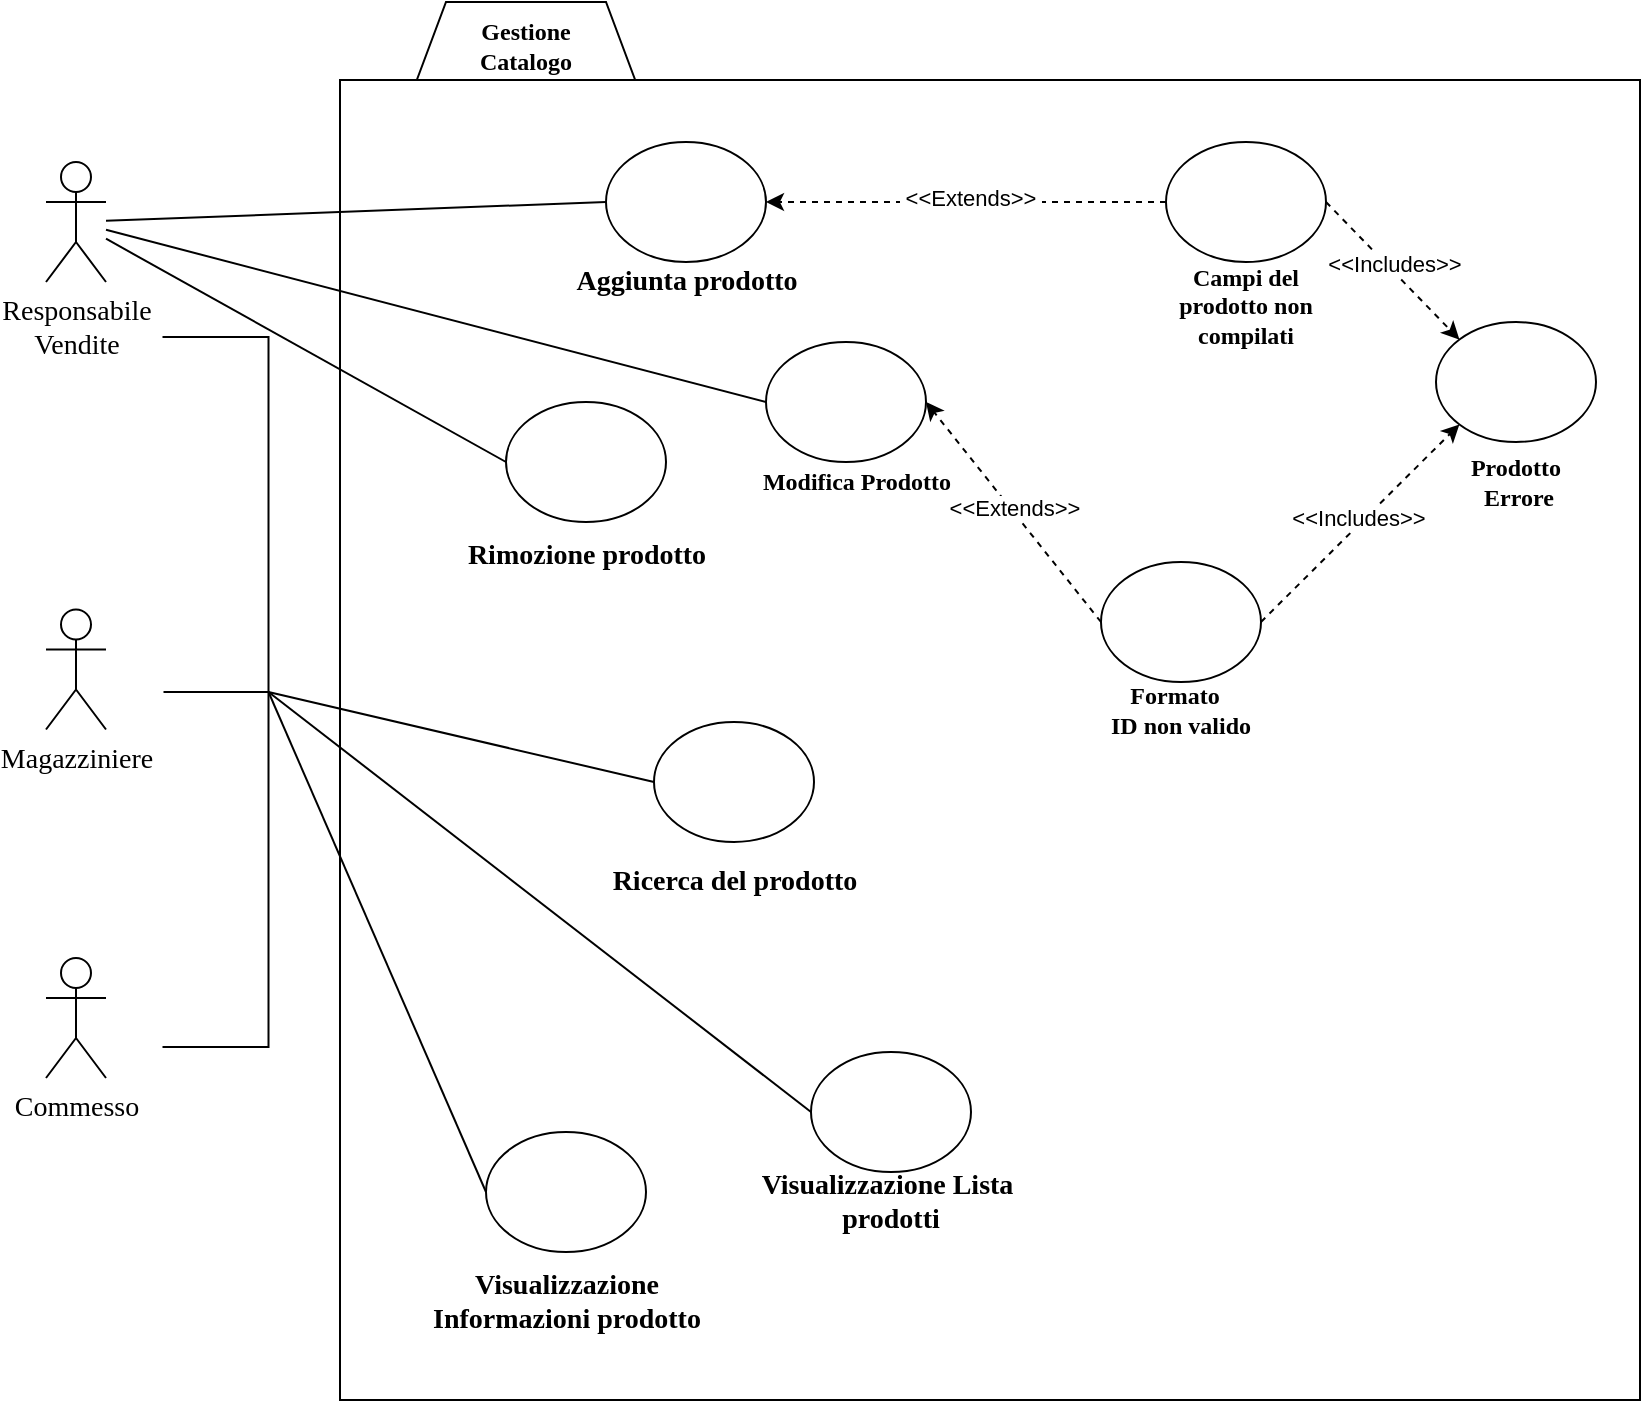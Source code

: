<mxfile version="13.10.5" type="github">
  <diagram id="jAhwxljwhNbG54JEEvyB" name="Page-1">
    <mxGraphModel dx="946" dy="645" grid="1" gridSize="10" guides="1" tooltips="1" connect="1" arrows="1" fold="1" page="1" pageScale="1" pageWidth="827" pageHeight="1169" math="0" shadow="0">
      <root>
        <mxCell id="0" />
        <mxCell id="1" parent="0" />
        <mxCell id="5G33NtFEvxfEJbMjsAAF-1" value="" style="shape=hexagon;perimeter=hexagonPerimeter2;whiteSpace=wrap;html=1;fixedSize=1;" parent="1" vertex="1">
          <mxGeometry x="210" y="60" width="120" height="107" as="geometry" />
        </mxCell>
        <mxCell id="5G33NtFEvxfEJbMjsAAF-3" value="&lt;div&gt;&lt;font style=&quot;font-size: 14px&quot; face=&quot;Times New Roman&quot;&gt;Responsabile&lt;/font&gt;&lt;/div&gt;&lt;div&gt;&lt;font style=&quot;font-size: 14px&quot; face=&quot;Times New Roman&quot;&gt;Vendite&lt;br&gt;&lt;/font&gt;&lt;/div&gt;" style="shape=umlActor;verticalLabelPosition=bottom;verticalAlign=top;html=1;outlineConnect=0;" parent="1" vertex="1">
          <mxGeometry x="30" y="140" width="30" height="60" as="geometry" />
        </mxCell>
        <mxCell id="5G33NtFEvxfEJbMjsAAF-4" value="&lt;font style=&quot;font-size: 14px&quot; face=&quot;Times New Roman&quot;&gt;Magazziniere&lt;/font&gt;" style="shape=umlActor;verticalLabelPosition=bottom;verticalAlign=top;html=1;outlineConnect=0;" parent="1" vertex="1">
          <mxGeometry x="30" y="363.75" width="30" height="60" as="geometry" />
        </mxCell>
        <mxCell id="5G33NtFEvxfEJbMjsAAF-5" value="&lt;font style=&quot;font-size: 14px&quot; face=&quot;Times New Roman&quot;&gt;Commesso&lt;/font&gt;" style="shape=umlActor;verticalLabelPosition=bottom;verticalAlign=top;html=1;outlineConnect=0;" parent="1" vertex="1">
          <mxGeometry x="30" y="538" width="30" height="60" as="geometry" />
        </mxCell>
        <mxCell id="5G33NtFEvxfEJbMjsAAF-6" value="" style="rounded=0;whiteSpace=wrap;html=1;" parent="1" vertex="1">
          <mxGeometry x="177" y="99" width="650" height="660" as="geometry" />
        </mxCell>
        <mxCell id="5G33NtFEvxfEJbMjsAAF-7" value="&lt;div&gt;&lt;br&gt;&lt;/div&gt;&lt;div&gt;&lt;br&gt;&lt;/div&gt;&lt;div&gt;&lt;br&gt;&lt;/div&gt;&lt;div&gt;&lt;br&gt;&lt;/div&gt;&lt;div&gt;&lt;br&gt;&lt;/div&gt;&lt;div&gt;&lt;br&gt;&lt;/div&gt;" style="ellipse;whiteSpace=wrap;html=1;" parent="1" vertex="1">
          <mxGeometry x="310" y="130" width="80" height="60" as="geometry" />
        </mxCell>
        <mxCell id="5G33NtFEvxfEJbMjsAAF-9" value="&lt;div&gt;&lt;br&gt;&lt;/div&gt;&lt;div&gt;&lt;br&gt;&lt;/div&gt;&lt;div&gt;&lt;br&gt;&lt;/div&gt;&lt;div&gt;&lt;br&gt;&lt;/div&gt;&lt;div&gt;&lt;br&gt;&lt;/div&gt;&lt;div&gt;&lt;br&gt;&lt;/div&gt;" style="ellipse;whiteSpace=wrap;html=1;" parent="1" vertex="1">
          <mxGeometry x="250" y="625" width="80" height="60" as="geometry" />
        </mxCell>
        <mxCell id="5G33NtFEvxfEJbMjsAAF-10" value="&lt;div&gt;&lt;font face=&quot;Times New Roman&quot;&gt;&lt;span style=&quot;font-size: 14px&quot;&gt;&lt;b&gt;Ricerca del prodotto&lt;/b&gt;&lt;/span&gt;&lt;/font&gt;&lt;/div&gt;" style="text;html=1;strokeColor=none;fillColor=none;align=center;verticalAlign=middle;whiteSpace=wrap;rounded=0;" parent="1" vertex="1">
          <mxGeometry x="302.75" y="490" width="142.5" height="20" as="geometry" />
        </mxCell>
        <mxCell id="5G33NtFEvxfEJbMjsAAF-14" value="&lt;div align=&quot;center&quot;&gt;&lt;font face=&quot;Times New Roman&quot;&gt;&lt;b&gt;Gestione&lt;/b&gt;&lt;/font&gt;&lt;/div&gt;&lt;div align=&quot;center&quot;&gt;&lt;font face=&quot;Times New Roman&quot;&gt;&lt;b&gt;Catalogo&lt;/b&gt;&lt;/font&gt;&lt;/div&gt;" style="text;html=1;strokeColor=none;fillColor=none;align=center;verticalAlign=middle;whiteSpace=wrap;rounded=0;" parent="1" vertex="1">
          <mxGeometry x="250" y="72" width="40" height="20" as="geometry" />
        </mxCell>
        <mxCell id="5G33NtFEvxfEJbMjsAAF-18" value="&lt;div&gt;&lt;br&gt;&lt;/div&gt;&lt;div&gt;&lt;br&gt;&lt;/div&gt;&lt;div&gt;&lt;br&gt;&lt;/div&gt;&lt;div&gt;&lt;br&gt;&lt;/div&gt;&lt;div&gt;&lt;br&gt;&lt;/div&gt;&lt;div&gt;&lt;br&gt;&lt;/div&gt;" style="ellipse;whiteSpace=wrap;html=1;" parent="1" vertex="1">
          <mxGeometry x="390" y="230" width="80" height="60" as="geometry" />
        </mxCell>
        <mxCell id="5G33NtFEvxfEJbMjsAAF-19" value="&lt;div&gt;&lt;br&gt;&lt;/div&gt;&lt;div&gt;&lt;br&gt;&lt;/div&gt;&lt;div&gt;&lt;br&gt;&lt;/div&gt;&lt;div&gt;&lt;br&gt;&lt;/div&gt;&lt;div&gt;&lt;br&gt;&lt;/div&gt;&lt;div&gt;&lt;br&gt;&lt;/div&gt;" style="ellipse;whiteSpace=wrap;html=1;" parent="1" vertex="1">
          <mxGeometry x="412.5" y="585" width="80" height="60" as="geometry" />
        </mxCell>
        <mxCell id="5G33NtFEvxfEJbMjsAAF-20" value="&lt;div&gt;&lt;br&gt;&lt;/div&gt;&lt;div&gt;&lt;br&gt;&lt;/div&gt;&lt;div&gt;&lt;br&gt;&lt;/div&gt;&lt;div&gt;&lt;br&gt;&lt;/div&gt;&lt;div&gt;&lt;br&gt;&lt;/div&gt;&lt;div&gt;&lt;br&gt;&lt;/div&gt;" style="ellipse;whiteSpace=wrap;html=1;" parent="1" vertex="1">
          <mxGeometry x="334" y="420" width="80" height="60" as="geometry" />
        </mxCell>
        <mxCell id="5G33NtFEvxfEJbMjsAAF-22" value="" style="endArrow=none;html=1;entryX=0;entryY=0.5;entryDx=0;entryDy=0;" parent="1" target="5G33NtFEvxfEJbMjsAAF-7" edge="1" source="5G33NtFEvxfEJbMjsAAF-3">
          <mxGeometry width="50" height="50" relative="1" as="geometry">
            <mxPoint x="80" y="179" as="sourcePoint" />
            <mxPoint x="330" y="340" as="targetPoint" />
          </mxGeometry>
        </mxCell>
        <mxCell id="5G33NtFEvxfEJbMjsAAF-23" value="" style="endArrow=none;html=1;entryX=0;entryY=0.5;entryDx=0;entryDy=0;" parent="1" target="5G33NtFEvxfEJbMjsAAF-18" edge="1" source="5G33NtFEvxfEJbMjsAAF-3">
          <mxGeometry width="50" height="50" relative="1" as="geometry">
            <mxPoint x="80" y="180" as="sourcePoint" />
            <mxPoint x="330" y="350" as="targetPoint" />
          </mxGeometry>
        </mxCell>
        <mxCell id="5G33NtFEvxfEJbMjsAAF-25" value="" style="shape=partialRectangle;whiteSpace=wrap;html=1;bottom=1;right=1;left=1;top=0;fillColor=none;routingCenterX=-0.5;rotation=-90;" parent="1" vertex="1">
          <mxGeometry x="-62.5" y="378.75" width="355" height="52.5" as="geometry" />
        </mxCell>
        <mxCell id="5G33NtFEvxfEJbMjsAAF-28" value="" style="endArrow=none;html=1;entryX=0.5;entryY=1;entryDx=0;entryDy=0;exitX=0.5;exitY=0;exitDx=0;exitDy=0;" parent="1" edge="1">
          <mxGeometry width="50" height="50" relative="1" as="geometry">
            <mxPoint x="88.75" y="405" as="sourcePoint" />
            <mxPoint x="141.25" y="405" as="targetPoint" />
            <Array as="points">
              <mxPoint x="130" y="405" />
            </Array>
          </mxGeometry>
        </mxCell>
        <mxCell id="5G33NtFEvxfEJbMjsAAF-35" value="&lt;font face=&quot;Times New Roman&quot;&gt;&lt;span style=&quot;font-size: 14px&quot;&gt;&lt;b&gt;Rimozione prodotto&lt;/b&gt;&lt;/span&gt;&lt;/font&gt;" style="text;html=1;strokeColor=none;fillColor=none;align=center;verticalAlign=middle;whiteSpace=wrap;rounded=0;" parent="1" vertex="1">
          <mxGeometry x="227.5" y="327" width="145" height="20" as="geometry" />
        </mxCell>
        <mxCell id="5G33NtFEvxfEJbMjsAAF-36" value="&lt;font face=&quot;Times New Roman&quot;&gt;&lt;span style=&quot;font-size: 14px&quot;&gt;&lt;b&gt;Aggiunta prodotto&lt;/b&gt;&lt;/span&gt;&lt;/font&gt;" style="text;html=1;strokeColor=none;fillColor=none;align=center;verticalAlign=middle;whiteSpace=wrap;rounded=0;" parent="1" vertex="1">
          <mxGeometry x="277.5" y="190" width="145" height="20" as="geometry" />
        </mxCell>
        <mxCell id="5G33NtFEvxfEJbMjsAAF-37" value="&lt;font face=&quot;Times New Roman&quot;&gt;&lt;b&gt;Modifica Prodotto&lt;/b&gt;&lt;/font&gt;" style="text;html=1;strokeColor=none;fillColor=none;align=center;verticalAlign=middle;whiteSpace=wrap;rounded=0;" parent="1" vertex="1">
          <mxGeometry x="362.5" y="290" width="145" height="20" as="geometry" />
        </mxCell>
        <mxCell id="5G33NtFEvxfEJbMjsAAF-39" value="&lt;font face=&quot;Times New Roman&quot;&gt;&lt;span style=&quot;font-size: 14px&quot;&gt;&lt;b&gt;Visualizzazione Lista&amp;nbsp;&lt;br&gt;prodotti&lt;br&gt;&lt;/b&gt;&lt;/span&gt;&lt;/font&gt;" style="text;html=1;strokeColor=none;fillColor=none;align=center;verticalAlign=middle;whiteSpace=wrap;rounded=0;" parent="1" vertex="1">
          <mxGeometry x="380" y="650" width="145" height="20" as="geometry" />
        </mxCell>
        <mxCell id="5G33NtFEvxfEJbMjsAAF-40" value="&lt;div&gt;&lt;br&gt;&lt;/div&gt;&lt;div&gt;&lt;br&gt;&lt;/div&gt;&lt;div&gt;&lt;br&gt;&lt;/div&gt;&lt;div&gt;&lt;br&gt;&lt;/div&gt;&lt;div&gt;&lt;br&gt;&lt;/div&gt;&lt;div&gt;&lt;br&gt;&lt;/div&gt;" style="ellipse;whiteSpace=wrap;html=1;" parent="1" vertex="1">
          <mxGeometry x="260" y="260" width="80" height="60" as="geometry" />
        </mxCell>
        <mxCell id="5G33NtFEvxfEJbMjsAAF-41" value="" style="endArrow=none;html=1;exitX=0;exitY=0.5;exitDx=0;exitDy=0;" parent="1" source="5G33NtFEvxfEJbMjsAAF-40" edge="1" target="5G33NtFEvxfEJbMjsAAF-3">
          <mxGeometry width="50" height="50" relative="1" as="geometry">
            <mxPoint x="370" y="320" as="sourcePoint" />
            <mxPoint x="80" y="180" as="targetPoint" />
          </mxGeometry>
        </mxCell>
        <mxCell id="5G33NtFEvxfEJbMjsAAF-46" value="&lt;font face=&quot;Times New Roman&quot;&gt;&lt;span style=&quot;font-size: 14px&quot;&gt;&lt;b&gt;Visualizzazione Informazioni prodotto&lt;/b&gt;&lt;/span&gt;&lt;/font&gt;" style="text;html=1;strokeColor=none;fillColor=none;align=center;verticalAlign=middle;whiteSpace=wrap;rounded=0;" parent="1" vertex="1">
          <mxGeometry x="217.5" y="700" width="145" height="20" as="geometry" />
        </mxCell>
        <mxCell id="I9Vcyt5acB3gldshC_Cn-1" value="" style="endArrow=none;html=1;exitX=0.5;exitY=1;exitDx=0;exitDy=0;entryX=0;entryY=0.5;entryDx=0;entryDy=0;" parent="1" source="5G33NtFEvxfEJbMjsAAF-25" target="5G33NtFEvxfEJbMjsAAF-20" edge="1">
          <mxGeometry width="50" height="50" relative="1" as="geometry">
            <mxPoint x="400" y="460" as="sourcePoint" />
            <mxPoint x="450" y="410" as="targetPoint" />
          </mxGeometry>
        </mxCell>
        <mxCell id="I9Vcyt5acB3gldshC_Cn-2" value="" style="endArrow=none;html=1;exitX=0.5;exitY=1;exitDx=0;exitDy=0;entryX=0;entryY=0.5;entryDx=0;entryDy=0;" parent="1" source="5G33NtFEvxfEJbMjsAAF-25" target="5G33NtFEvxfEJbMjsAAF-19" edge="1">
          <mxGeometry width="50" height="50" relative="1" as="geometry">
            <mxPoint x="160" y="400" as="sourcePoint" />
            <mxPoint x="450" y="410" as="targetPoint" />
          </mxGeometry>
        </mxCell>
        <mxCell id="I9Vcyt5acB3gldshC_Cn-4" value="" style="endArrow=none;html=1;exitX=0.5;exitY=1;exitDx=0;exitDy=0;entryX=0;entryY=0.5;entryDx=0;entryDy=0;" parent="1" source="5G33NtFEvxfEJbMjsAAF-25" target="5G33NtFEvxfEJbMjsAAF-9" edge="1">
          <mxGeometry width="50" height="50" relative="1" as="geometry">
            <mxPoint x="400" y="460" as="sourcePoint" />
            <mxPoint x="450" y="410" as="targetPoint" />
          </mxGeometry>
        </mxCell>
        <mxCell id="lN967kgpRD_VZiz4HbYs-14" value="c" style="endArrow=classic;html=1;dashed=1;entryX=1;entryY=0.5;entryDx=0;entryDy=0;exitX=0;exitY=0.5;exitDx=0;exitDy=0;" edge="1" parent="1" source="lN967kgpRD_VZiz4HbYs-16" target="5G33NtFEvxfEJbMjsAAF-7">
          <mxGeometry width="50" height="50" relative="1" as="geometry">
            <mxPoint x="682.5" y="316.5" as="sourcePoint" />
            <mxPoint x="475" y="320" as="targetPoint" />
          </mxGeometry>
        </mxCell>
        <mxCell id="lN967kgpRD_VZiz4HbYs-15" value="&amp;nbsp;&amp;lt;&amp;lt;Extends&amp;gt;&amp;gt;&amp;nbsp;" style="edgeLabel;html=1;align=center;verticalAlign=middle;resizable=0;points=[];" vertex="1" connectable="0" parent="lN967kgpRD_VZiz4HbYs-14">
          <mxGeometry x="-0.013" y="1" relative="1" as="geometry">
            <mxPoint y="-3" as="offset" />
          </mxGeometry>
        </mxCell>
        <mxCell id="lN967kgpRD_VZiz4HbYs-16" value="&lt;div&gt;&lt;br&gt;&lt;/div&gt;&lt;div&gt;&lt;br&gt;&lt;/div&gt;&lt;div&gt;&lt;br&gt;&lt;/div&gt;&lt;div&gt;&lt;br&gt;&lt;/div&gt;&lt;div&gt;&lt;br&gt;&lt;/div&gt;&lt;div&gt;&lt;br&gt;&lt;/div&gt;" style="ellipse;whiteSpace=wrap;html=1;" vertex="1" parent="1">
          <mxGeometry x="590" y="130" width="80" height="60" as="geometry" />
        </mxCell>
        <mxCell id="lN967kgpRD_VZiz4HbYs-18" value="" style="endArrow=classic;html=1;dashed=1;exitX=0;exitY=0.5;exitDx=0;exitDy=0;entryX=1;entryY=0.5;entryDx=0;entryDy=0;" edge="1" parent="1" source="lN967kgpRD_VZiz4HbYs-20" target="5G33NtFEvxfEJbMjsAAF-18">
          <mxGeometry width="50" height="50" relative="1" as="geometry">
            <mxPoint x="690" y="428.5" as="sourcePoint" />
            <mxPoint x="525" y="260" as="targetPoint" />
          </mxGeometry>
        </mxCell>
        <mxCell id="lN967kgpRD_VZiz4HbYs-19" value="&amp;nbsp;&amp;lt;&amp;lt;Extends&amp;gt;&amp;gt;&amp;nbsp;" style="edgeLabel;html=1;align=center;verticalAlign=middle;resizable=0;points=[];" vertex="1" connectable="0" parent="lN967kgpRD_VZiz4HbYs-18">
          <mxGeometry x="-0.013" y="1" relative="1" as="geometry">
            <mxPoint y="-3" as="offset" />
          </mxGeometry>
        </mxCell>
        <mxCell id="lN967kgpRD_VZiz4HbYs-20" value="&lt;div&gt;&lt;br&gt;&lt;/div&gt;&lt;div&gt;&lt;br&gt;&lt;/div&gt;&lt;div&gt;&lt;br&gt;&lt;/div&gt;&lt;div&gt;&lt;br&gt;&lt;/div&gt;&lt;div&gt;&lt;br&gt;&lt;/div&gt;&lt;div&gt;&lt;br&gt;&lt;/div&gt;" style="ellipse;whiteSpace=wrap;html=1;" vertex="1" parent="1">
          <mxGeometry x="557.5" y="340" width="80" height="60" as="geometry" />
        </mxCell>
        <mxCell id="lN967kgpRD_VZiz4HbYs-21" value="&lt;font face=&quot;Times New Roman&quot;&gt;&lt;b&gt;Formato &amp;nbsp;&lt;br&gt;ID non valido&lt;/b&gt;&lt;/font&gt;" style="text;html=1;strokeColor=none;fillColor=none;align=center;verticalAlign=middle;whiteSpace=wrap;rounded=0;" vertex="1" parent="1">
          <mxGeometry x="525" y="403.75" width="145" height="20" as="geometry" />
        </mxCell>
        <mxCell id="lN967kgpRD_VZiz4HbYs-22" value="&lt;div&gt;&lt;br&gt;&lt;/div&gt;&lt;div&gt;&lt;br&gt;&lt;/div&gt;&lt;div&gt;&lt;br&gt;&lt;/div&gt;&lt;div&gt;&lt;br&gt;&lt;/div&gt;&lt;div&gt;&lt;br&gt;&lt;/div&gt;&lt;div&gt;&lt;br&gt;&lt;/div&gt;" style="ellipse;whiteSpace=wrap;html=1;" vertex="1" parent="1">
          <mxGeometry x="725" y="220" width="80" height="60" as="geometry" />
        </mxCell>
        <mxCell id="lN967kgpRD_VZiz4HbYs-23" value="&lt;font face=&quot;Times New Roman&quot;&gt;&lt;b&gt;Prodotto&lt;br&gt;&amp;nbsp;Errore&lt;/b&gt;&lt;/font&gt;" style="text;html=1;strokeColor=none;fillColor=none;align=center;verticalAlign=middle;whiteSpace=wrap;rounded=0;" vertex="1" parent="1">
          <mxGeometry x="730" y="290" width="70" height="20" as="geometry" />
        </mxCell>
        <mxCell id="lN967kgpRD_VZiz4HbYs-24" value="" style="endArrow=classic;html=1;dashed=1;entryX=0;entryY=0;entryDx=0;entryDy=0;exitX=1;exitY=0.5;exitDx=0;exitDy=0;" edge="1" parent="1" source="lN967kgpRD_VZiz4HbYs-16" target="lN967kgpRD_VZiz4HbYs-22">
          <mxGeometry width="50" height="50" relative="1" as="geometry">
            <mxPoint x="892.5" y="547" as="sourcePoint" />
            <mxPoint x="732.5" y="547" as="targetPoint" />
          </mxGeometry>
        </mxCell>
        <mxCell id="lN967kgpRD_VZiz4HbYs-25" value="&amp;nbsp;&amp;lt;&amp;lt;Includes&amp;gt;&amp;gt;&amp;nbsp;" style="edgeLabel;html=1;align=center;verticalAlign=middle;resizable=0;points=[];" vertex="1" connectable="0" parent="lN967kgpRD_VZiz4HbYs-24">
          <mxGeometry x="-0.013" y="1" relative="1" as="geometry">
            <mxPoint y="-3" as="offset" />
          </mxGeometry>
        </mxCell>
        <mxCell id="lN967kgpRD_VZiz4HbYs-26" value="" style="endArrow=classic;html=1;dashed=1;entryX=0;entryY=1;entryDx=0;entryDy=0;exitX=1;exitY=0.5;exitDx=0;exitDy=0;" edge="1" parent="1" source="lN967kgpRD_VZiz4HbYs-20" target="lN967kgpRD_VZiz4HbYs-22">
          <mxGeometry width="50" height="50" relative="1" as="geometry">
            <mxPoint x="715" y="320" as="sourcePoint" />
            <mxPoint x="802.5" y="387" as="targetPoint" />
          </mxGeometry>
        </mxCell>
        <mxCell id="lN967kgpRD_VZiz4HbYs-27" value="&amp;nbsp;&amp;lt;&amp;lt;Includes&amp;gt;&amp;gt;&amp;nbsp;" style="edgeLabel;html=1;align=center;verticalAlign=middle;resizable=0;points=[];" vertex="1" connectable="0" parent="lN967kgpRD_VZiz4HbYs-26">
          <mxGeometry x="-0.013" y="1" relative="1" as="geometry">
            <mxPoint y="-3" as="offset" />
          </mxGeometry>
        </mxCell>
        <mxCell id="lN967kgpRD_VZiz4HbYs-29" value="&lt;font face=&quot;Times New Roman&quot;&gt;&lt;b&gt;Campi del prodotto non compilati&lt;/b&gt;&lt;/font&gt;" style="text;html=1;strokeColor=none;fillColor=none;align=center;verticalAlign=middle;whiteSpace=wrap;rounded=0;" vertex="1" parent="1">
          <mxGeometry x="595" y="202" width="70" height="20" as="geometry" />
        </mxCell>
      </root>
    </mxGraphModel>
  </diagram>
</mxfile>
